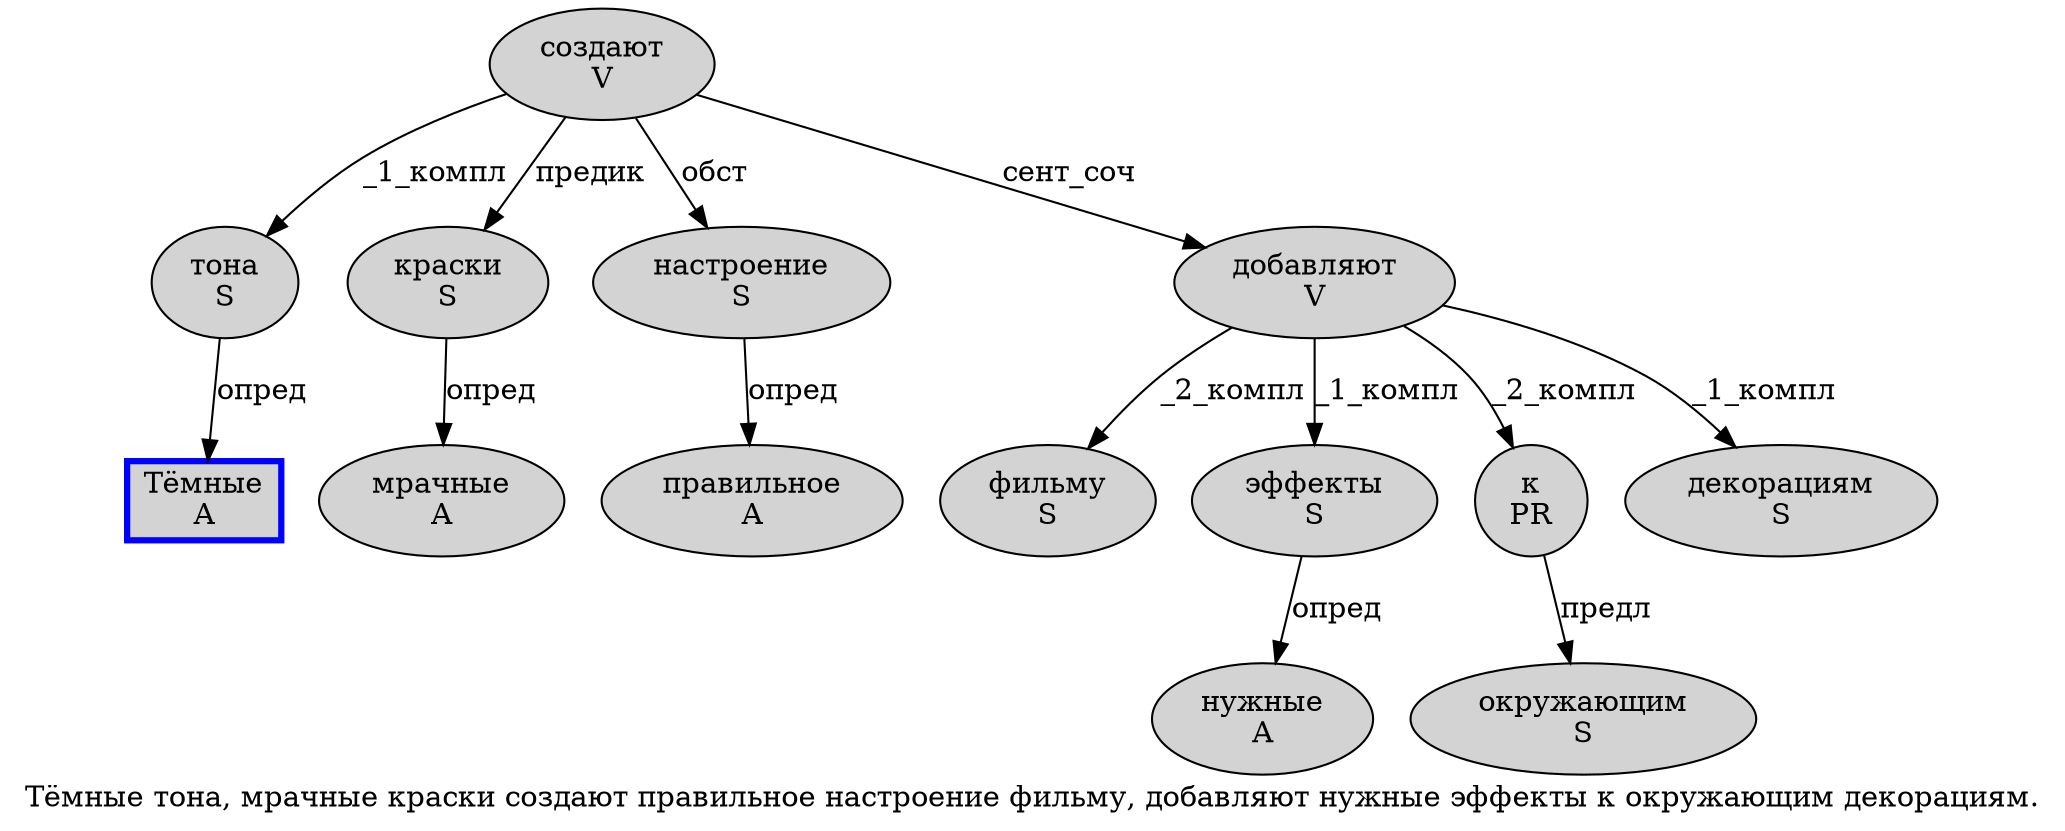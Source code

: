 digraph SENTENCE_4508 {
	graph [label="Тёмные тона, мрачные краски создают правильное настроение фильму, добавляют нужные эффекты к окружающим декорациям."]
	node [style=filled]
		0 [label="Тёмные
A" color=blue fillcolor=lightgray penwidth=3 shape=box]
		1 [label="тона
S" color="" fillcolor=lightgray penwidth=1 shape=ellipse]
		3 [label="мрачные
A" color="" fillcolor=lightgray penwidth=1 shape=ellipse]
		4 [label="краски
S" color="" fillcolor=lightgray penwidth=1 shape=ellipse]
		5 [label="создают
V" color="" fillcolor=lightgray penwidth=1 shape=ellipse]
		6 [label="правильное
A" color="" fillcolor=lightgray penwidth=1 shape=ellipse]
		7 [label="настроение
S" color="" fillcolor=lightgray penwidth=1 shape=ellipse]
		8 [label="фильму
S" color="" fillcolor=lightgray penwidth=1 shape=ellipse]
		10 [label="добавляют
V" color="" fillcolor=lightgray penwidth=1 shape=ellipse]
		11 [label="нужные
A" color="" fillcolor=lightgray penwidth=1 shape=ellipse]
		12 [label="эффекты
S" color="" fillcolor=lightgray penwidth=1 shape=ellipse]
		13 [label="к
PR" color="" fillcolor=lightgray penwidth=1 shape=ellipse]
		14 [label="окружающим
S" color="" fillcolor=lightgray penwidth=1 shape=ellipse]
		15 [label="декорациям
S" color="" fillcolor=lightgray penwidth=1 shape=ellipse]
			12 -> 11 [label="опред"]
			7 -> 6 [label="опред"]
			5 -> 1 [label="_1_компл"]
			5 -> 4 [label="предик"]
			5 -> 7 [label="обст"]
			5 -> 10 [label="сент_соч"]
			4 -> 3 [label="опред"]
			1 -> 0 [label="опред"]
			10 -> 8 [label="_2_компл"]
			10 -> 12 [label="_1_компл"]
			10 -> 13 [label="_2_компл"]
			10 -> 15 [label="_1_компл"]
			13 -> 14 [label="предл"]
}